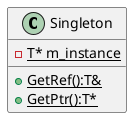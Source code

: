 @startuml Singleton
class Singleton{
  {static} +GetRef():T&
  {static} +GetPtr():T*
  {static} -T* m_instance
}
@enduml